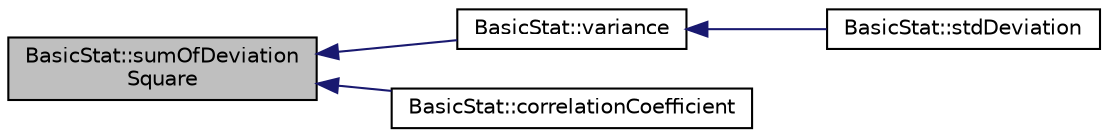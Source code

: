 digraph "BasicStat::sumOfDeviationSquare"
{
  edge [fontname="Helvetica",fontsize="10",labelfontname="Helvetica",labelfontsize="10"];
  node [fontname="Helvetica",fontsize="10",shape=record];
  rankdir="LR";
  Node19 [label="BasicStat::sumOfDeviation\lSquare",height=0.2,width=0.4,color="black", fillcolor="grey75", style="filled", fontcolor="black"];
  Node19 -> Node20 [dir="back",color="midnightblue",fontsize="10",style="solid",fontname="Helvetica"];
  Node20 [label="BasicStat::variance",height=0.2,width=0.4,color="black", fillcolor="white", style="filled",URL="$class_basic_stat.html#a8f9136c78622bab441f265cad8e68cf0",tooltip="variance 분산 "];
  Node20 -> Node21 [dir="back",color="midnightblue",fontsize="10",style="solid",fontname="Helvetica"];
  Node21 [label="BasicStat::stdDeviation",height=0.2,width=0.4,color="black", fillcolor="white", style="filled",URL="$class_basic_stat.html#abb6de0298ddccab2faa991ef3fd750be",tooltip="stdDeviation 표준편차 "];
  Node19 -> Node22 [dir="back",color="midnightblue",fontsize="10",style="solid",fontname="Helvetica"];
  Node22 [label="BasicStat::correlationCoefficient",height=0.2,width=0.4,color="black", fillcolor="white", style="filled",URL="$class_basic_stat.html#ac3bd7e555b37fa0acfe67050918fe5f2",tooltip="correlationCoefficient 상관계수 "];
}
